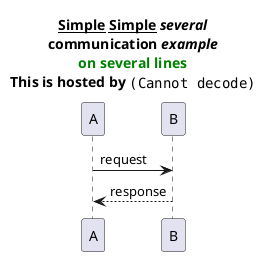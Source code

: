 @startuml

title
    __Simple__ <u>Simple</u> <i>several</i>
    **communication** //example//
    <font color=green>on several lines</font>
    This is hosted by <img:globe_logo.png>
end title

A -> B : request

B --> A : response

@enduml
